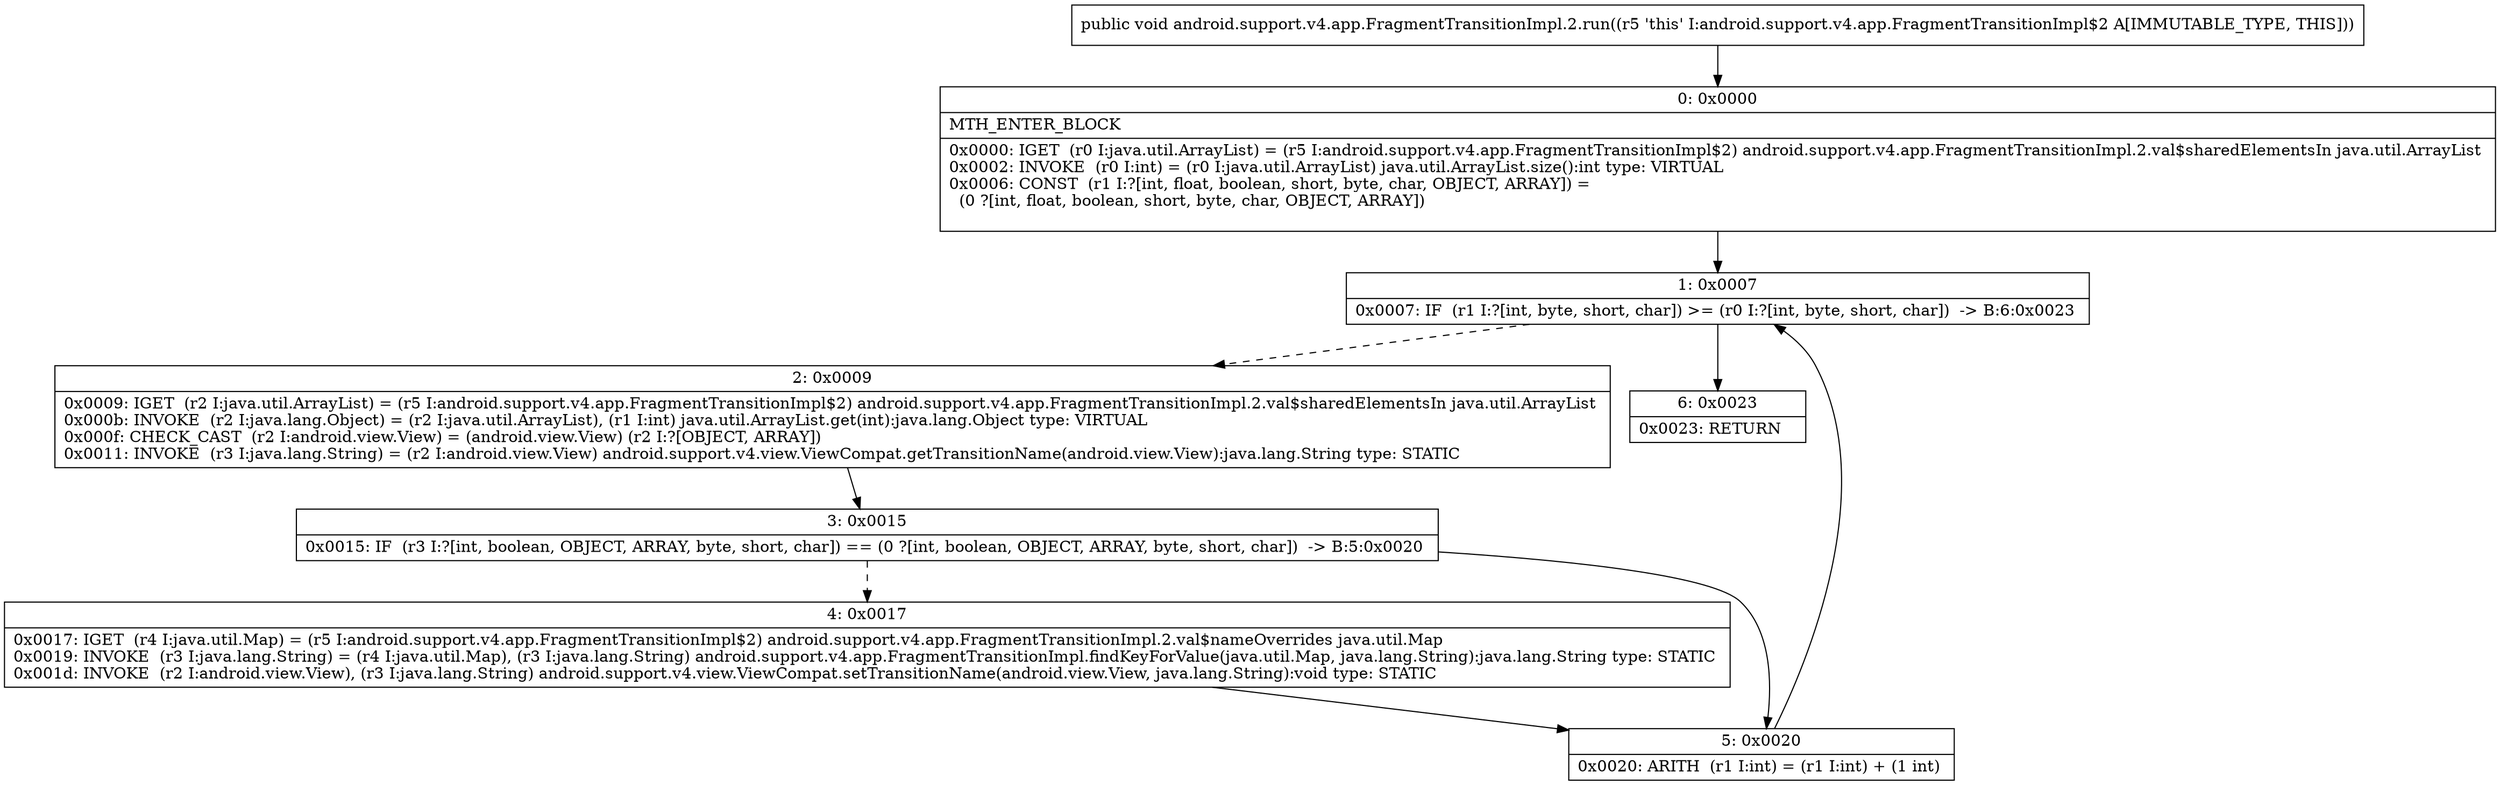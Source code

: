 digraph "CFG forandroid.support.v4.app.FragmentTransitionImpl.2.run()V" {
Node_0 [shape=record,label="{0\:\ 0x0000|MTH_ENTER_BLOCK\l|0x0000: IGET  (r0 I:java.util.ArrayList) = (r5 I:android.support.v4.app.FragmentTransitionImpl$2) android.support.v4.app.FragmentTransitionImpl.2.val$sharedElementsIn java.util.ArrayList \l0x0002: INVOKE  (r0 I:int) = (r0 I:java.util.ArrayList) java.util.ArrayList.size():int type: VIRTUAL \l0x0006: CONST  (r1 I:?[int, float, boolean, short, byte, char, OBJECT, ARRAY]) = \l  (0 ?[int, float, boolean, short, byte, char, OBJECT, ARRAY])\l \l}"];
Node_1 [shape=record,label="{1\:\ 0x0007|0x0007: IF  (r1 I:?[int, byte, short, char]) \>= (r0 I:?[int, byte, short, char])  \-\> B:6:0x0023 \l}"];
Node_2 [shape=record,label="{2\:\ 0x0009|0x0009: IGET  (r2 I:java.util.ArrayList) = (r5 I:android.support.v4.app.FragmentTransitionImpl$2) android.support.v4.app.FragmentTransitionImpl.2.val$sharedElementsIn java.util.ArrayList \l0x000b: INVOKE  (r2 I:java.lang.Object) = (r2 I:java.util.ArrayList), (r1 I:int) java.util.ArrayList.get(int):java.lang.Object type: VIRTUAL \l0x000f: CHECK_CAST  (r2 I:android.view.View) = (android.view.View) (r2 I:?[OBJECT, ARRAY]) \l0x0011: INVOKE  (r3 I:java.lang.String) = (r2 I:android.view.View) android.support.v4.view.ViewCompat.getTransitionName(android.view.View):java.lang.String type: STATIC \l}"];
Node_3 [shape=record,label="{3\:\ 0x0015|0x0015: IF  (r3 I:?[int, boolean, OBJECT, ARRAY, byte, short, char]) == (0 ?[int, boolean, OBJECT, ARRAY, byte, short, char])  \-\> B:5:0x0020 \l}"];
Node_4 [shape=record,label="{4\:\ 0x0017|0x0017: IGET  (r4 I:java.util.Map) = (r5 I:android.support.v4.app.FragmentTransitionImpl$2) android.support.v4.app.FragmentTransitionImpl.2.val$nameOverrides java.util.Map \l0x0019: INVOKE  (r3 I:java.lang.String) = (r4 I:java.util.Map), (r3 I:java.lang.String) android.support.v4.app.FragmentTransitionImpl.findKeyForValue(java.util.Map, java.lang.String):java.lang.String type: STATIC \l0x001d: INVOKE  (r2 I:android.view.View), (r3 I:java.lang.String) android.support.v4.view.ViewCompat.setTransitionName(android.view.View, java.lang.String):void type: STATIC \l}"];
Node_5 [shape=record,label="{5\:\ 0x0020|0x0020: ARITH  (r1 I:int) = (r1 I:int) + (1 int) \l}"];
Node_6 [shape=record,label="{6\:\ 0x0023|0x0023: RETURN   \l}"];
MethodNode[shape=record,label="{public void android.support.v4.app.FragmentTransitionImpl.2.run((r5 'this' I:android.support.v4.app.FragmentTransitionImpl$2 A[IMMUTABLE_TYPE, THIS])) }"];
MethodNode -> Node_0;
Node_0 -> Node_1;
Node_1 -> Node_2[style=dashed];
Node_1 -> Node_6;
Node_2 -> Node_3;
Node_3 -> Node_4[style=dashed];
Node_3 -> Node_5;
Node_4 -> Node_5;
Node_5 -> Node_1;
}

